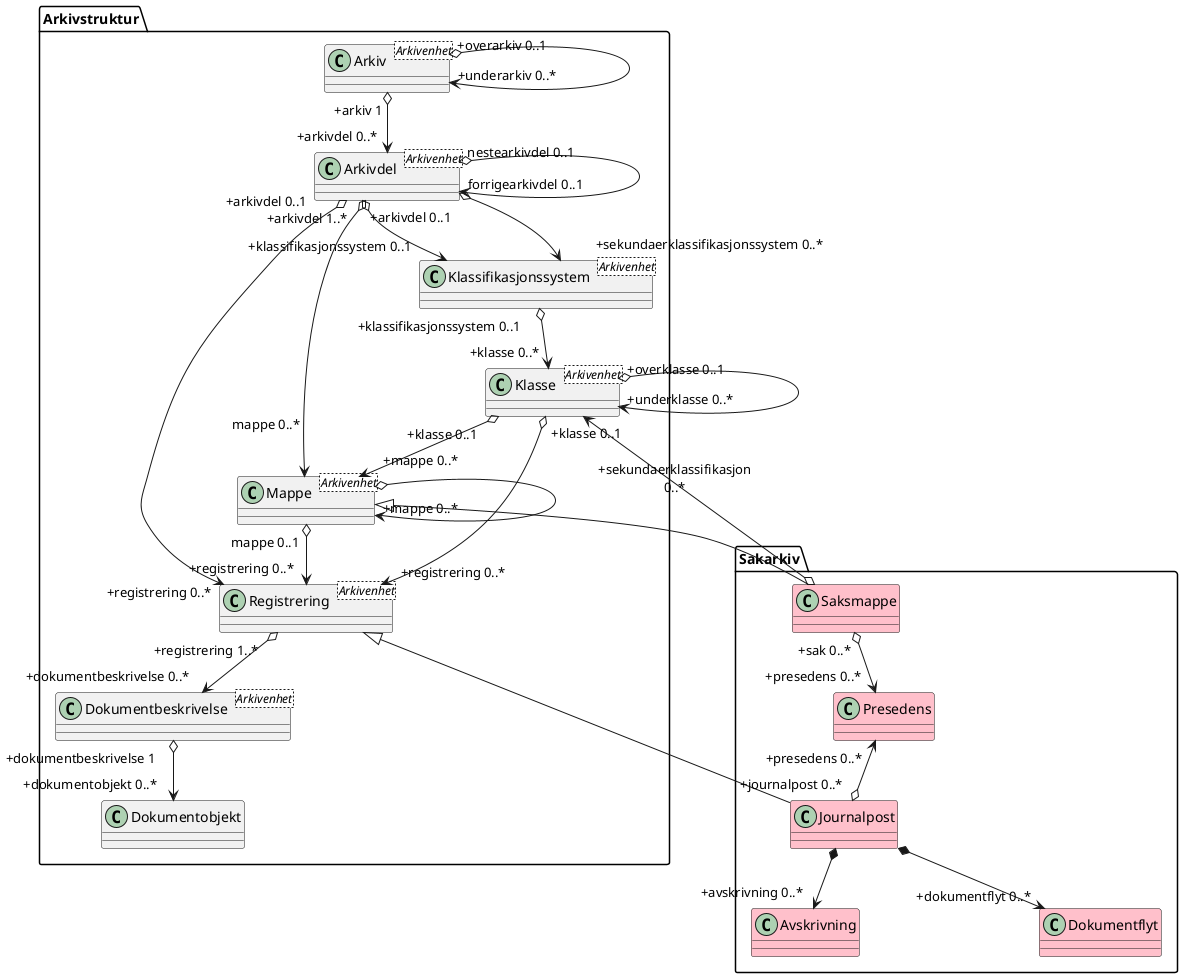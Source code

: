 @startuml
skinparam classAttributeIconSize 0
skinparam nodesep 180

class Arkivstruktur.Arkiv <Arkivenhet>
class Arkivstruktur.Arkivdel <Arkivenhet>
class Arkivstruktur.Klassifikasjonssystem <Arkivenhet>
class Arkivstruktur.Klasse <Arkivenhet>
class Arkivstruktur.Mappe <Arkivenhet>
class Arkivstruktur.Registrering <Arkivenhet>
class Arkivstruktur.Dokumentbeskrivelse <Arkivenhet>
class Sakarkiv.Saksmappe #pink
class Sakarkiv.Presedens #pink
class Sakarkiv.Journalpost #pink
class Sakarkiv.Avskrivning #pink
class Sakarkiv.Dokumentflyt #pink

Arkivstruktur.Arkiv "+overarkiv 0..1" o-> "+underarkiv 0..*" Arkivstruktur.Arkiv
Arkivstruktur.Arkiv "+arkiv 1" o--> "+arkivdel 0..*" Arkivstruktur.Arkivdel
Arkivstruktur.Arkivdel "nestearkivdel 0..1" o--> "forrigearkivdel 0..1" Arkivstruktur.Arkivdel
Arkivstruktur.Arkivdel "+arkivdel 1..*" o--> "+klassifikasjonssystem 0..1" Arkivstruktur.Klassifikasjonssystem
Arkivstruktur.Arkivdel o--> "+sekundaerklassifikasjonssystem 0..*" Arkivstruktur.Klassifikasjonssystem
Arkivstruktur.Klassifikasjonssystem "+klassifikasjonssystem 0..1" o--> "+klasse 0..*" Arkivstruktur.Klasse
Arkivstruktur.Klasse "+overklasse 0..1" o--> "+underklasse 0..*" Arkivstruktur.Klasse
Arkivstruktur.Klasse "+klasse 0..1" o--> "+mappe 0..*" Arkivstruktur.Mappe
Arkivstruktur.Mappe o--> "+mappe 0..*" Arkivstruktur.Mappe
Arkivstruktur.Mappe <|-- Sakarkiv.Saksmappe
Arkivstruktur.Klasse "\n\n+sekundaerklassifikasjon\n0..*" <--o Sakarkiv.Saksmappe
Arkivstruktur.Mappe "mappe 0..1" o--> "+registrering 0..*" Arkivstruktur.Registrering
Arkivstruktur.Mappe "mappe 0..*\n\n" <--o "+arkivdel 0..1" Arkivstruktur.Arkivdel
Arkivstruktur.Klasse "+klasse 0..1" o--> "+registrering 0..*" Arkivstruktur.Registrering
Arkivstruktur.Registrering "+registrering 1..*" o--> "+dokumentbeskrivelse 0..*" Arkivstruktur.Dokumentbeskrivelse
Arkivstruktur.Registrering "+registrering 0..*" <--o "+arkivdel 0..1" Arkivstruktur.Arkivdel
Arkivstruktur.Dokumentbeskrivelse "+dokumentbeskrivelse 1" o--> "+dokumentobjekt 0..*" Arkivstruktur.Dokumentobjekt
Sakarkiv.Saksmappe "+sak 0..*" o--> "+presedens 0..*" Sakarkiv.Presedens
Arkivstruktur.Registrering <|-- Sakarkiv.Journalpost
Sakarkiv.Presedens "+presedens 0..*" <--o "+journalpost 0..*" Sakarkiv.Journalpost
Sakarkiv.Journalpost *--> "+avskrivning 0..*" Sakarkiv.Avskrivning
Sakarkiv.Journalpost *--> "+dokumentflyt 0..*" Sakarkiv.Dokumentflyt
@enduml
